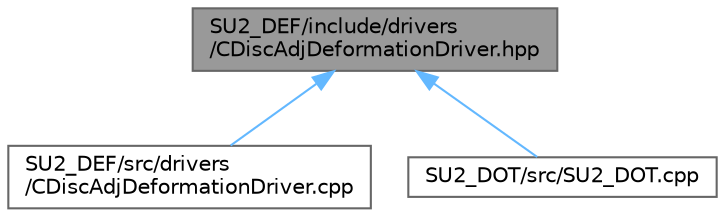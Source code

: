 digraph "SU2_DEF/include/drivers/CDiscAdjDeformationDriver.hpp"
{
 // LATEX_PDF_SIZE
  bgcolor="transparent";
  edge [fontname=Helvetica,fontsize=10,labelfontname=Helvetica,labelfontsize=10];
  node [fontname=Helvetica,fontsize=10,shape=box,height=0.2,width=0.4];
  Node1 [id="Node000001",label="SU2_DEF/include/drivers\l/CDiscAdjDeformationDriver.hpp",height=0.2,width=0.4,color="gray40", fillcolor="grey60", style="filled", fontcolor="black",tooltip="Headers of the main subroutines for driving the projection of sensitivities."];
  Node1 -> Node2 [id="edge1_Node000001_Node000002",dir="back",color="steelblue1",style="solid",tooltip=" "];
  Node2 [id="Node000002",label="SU2_DEF/src/drivers\l/CDiscAdjDeformationDriver.cpp",height=0.2,width=0.4,color="grey40", fillcolor="white", style="filled",URL="$CDiscAdjDeformationDriver_8cpp.html",tooltip="Main subroutines for driving the projection of sensitivities."];
  Node1 -> Node3 [id="edge2_Node000001_Node000003",dir="back",color="steelblue1",style="solid",tooltip=" "];
  Node3 [id="Node000003",label="SU2_DOT/src/SU2_DOT.cpp",height=0.2,width=0.4,color="grey40", fillcolor="white", style="filled",URL="$SU2__DOT_8cpp.html",tooltip="Main file of the Gradient Projection Code (SU2_DOT)."];
}
